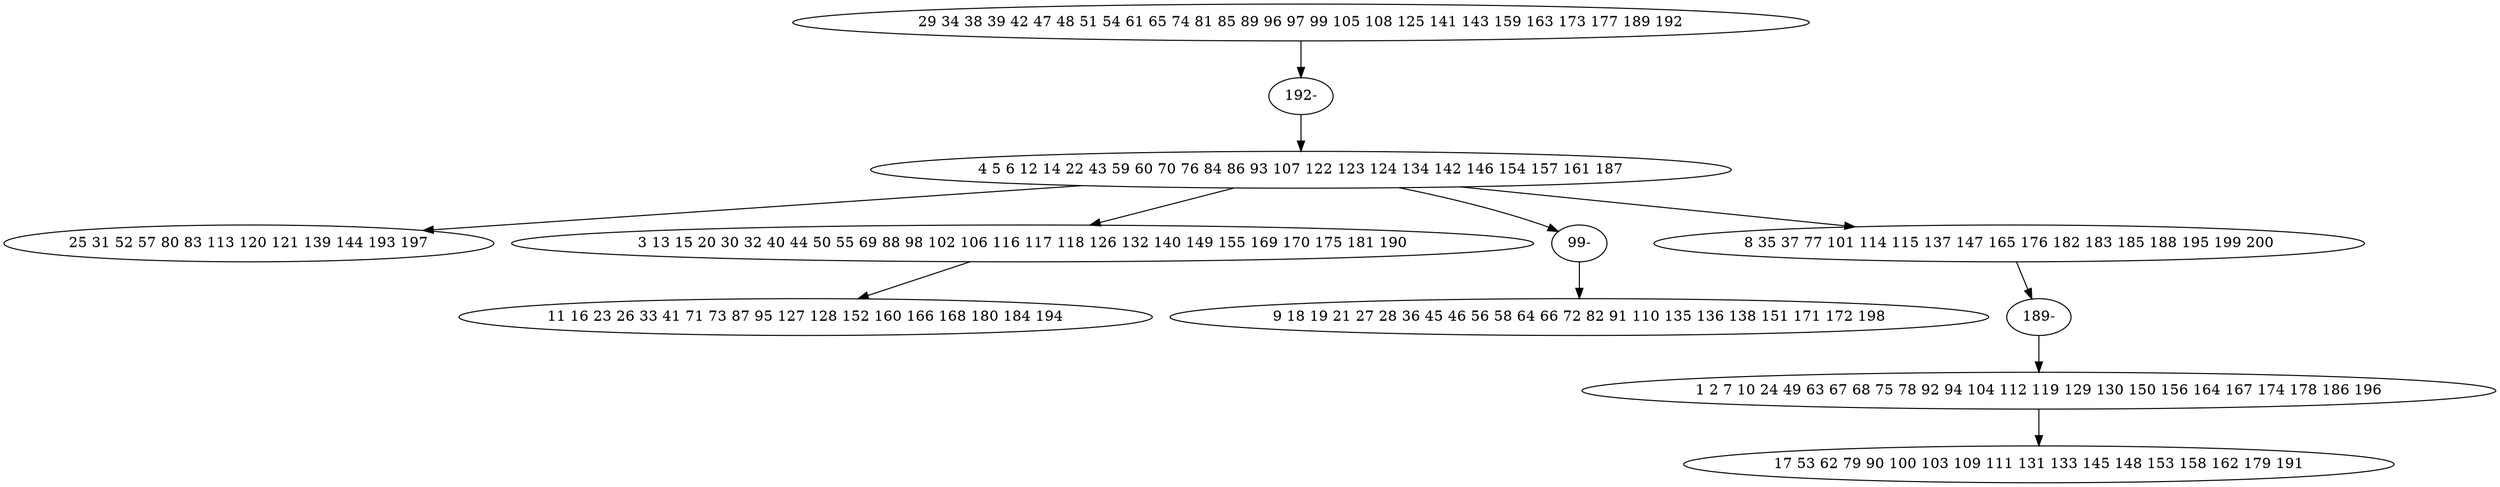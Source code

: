 digraph true_tree {
	"0" -> "11"
	"1" -> "2"
	"1" -> "3"
	"1" -> "9"
	"1" -> "5"
	"5" -> "10"
	"6" -> "7"
	"3" -> "8"
	"9" -> "4"
	"10" -> "6"
	"11" -> "1"
	"0" [label="29 34 38 39 42 47 48 51 54 61 65 74 81 85 89 96 97 99 105 108 125 141 143 159 163 173 177 189 192"];
	"1" [label="4 5 6 12 14 22 43 59 60 70 76 84 86 93 107 122 123 124 134 142 146 154 157 161 187"];
	"2" [label="25 31 52 57 80 83 113 120 121 139 144 193 197"];
	"3" [label="3 13 15 20 30 32 40 44 50 55 69 88 98 102 106 116 117 118 126 132 140 149 155 169 170 175 181 190"];
	"4" [label="9 18 19 21 27 28 36 45 46 56 58 64 66 72 82 91 110 135 136 138 151 171 172 198"];
	"5" [label="8 35 37 77 101 114 115 137 147 165 176 182 183 185 188 195 199 200"];
	"6" [label="1 2 7 10 24 49 63 67 68 75 78 92 94 104 112 119 129 130 150 156 164 167 174 178 186 196"];
	"7" [label="17 53 62 79 90 100 103 109 111 131 133 145 148 153 158 162 179 191"];
	"8" [label="11 16 23 26 33 41 71 73 87 95 127 128 152 160 166 168 180 184 194"];
	"9" [label="99-"];
	"10" [label="189-"];
	"11" [label="192-"];
}
